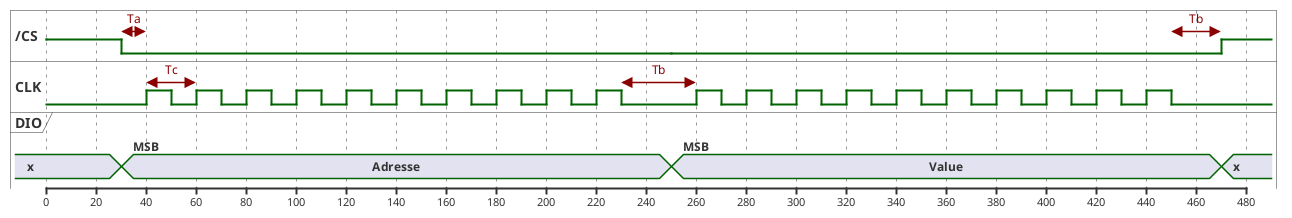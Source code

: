 @startuml
binary "/CS" as cs
'binary "DIO" as dio
binary "CLK" as clk
concise "DIO" as p

scale 20 as 50 pixels

cs is 1
clk is 0
p is x

@0
cs is 1

@+30
@cs
@+0 <-> @+10 : Ta

p is Adresse : MSB
cs is 0

@+10
@clk
@+0 <-> @+20 : Tc
clk is 1
@+10
clk is 0
@+10
clk is 1
@+10
clk is 0
@+10
clk is 1
@+10
clk is 0
@+10
clk is 1
@+10
clk is 0
@+10
clk is 1
@+10
clk is 0
@+10
clk is 1
@+10
clk is 0
@+10
clk is 1
@+10
clk is 0
@+10
clk is 1
@+10
clk is 0
@+10
clk is 1
@+10
clk is 0
@+10
clk is 1
@+10
clk is 0

@clk
@+0 <-> @+30 : Tb

@+20
p is Value : MSB
cs is 0

@+10
clk is 1
@+10
clk is 0
@+10
clk is 1
@+10
clk is 0
@+10
clk is 1
@+10
clk is 0
@+10
clk is 1
@+10
clk is 0
@+10
clk is 1
@+10
clk is 0
@+10
clk is 1
@+10
clk is 0
@+10
clk is 1
@+10
clk is 0
@+10
clk is 1
@+10
clk is 0
@+10
clk is 1
@+10
clk is 0
@+10
clk is 1
@+10
clk is 0

@cs
@+0 <-> @+20 : Tb

@+20
p is x
cs is 1

@enduml
